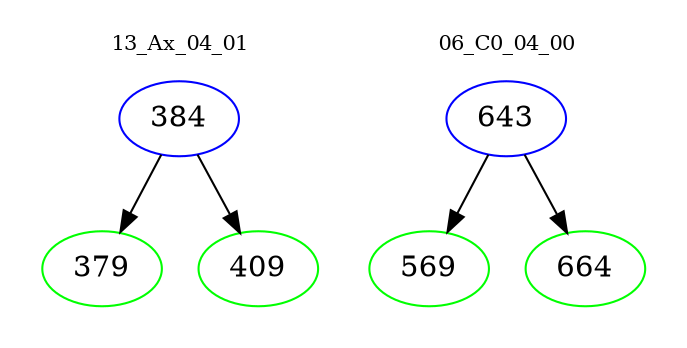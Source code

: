 digraph{
subgraph cluster_0 {
color = white
label = "13_Ax_04_01";
fontsize=10;
T0_384 [label="384", color="blue"]
T0_384 -> T0_379 [color="black"]
T0_379 [label="379", color="green"]
T0_384 -> T0_409 [color="black"]
T0_409 [label="409", color="green"]
}
subgraph cluster_1 {
color = white
label = "06_C0_04_00";
fontsize=10;
T1_643 [label="643", color="blue"]
T1_643 -> T1_569 [color="black"]
T1_569 [label="569", color="green"]
T1_643 -> T1_664 [color="black"]
T1_664 [label="664", color="green"]
}
}
